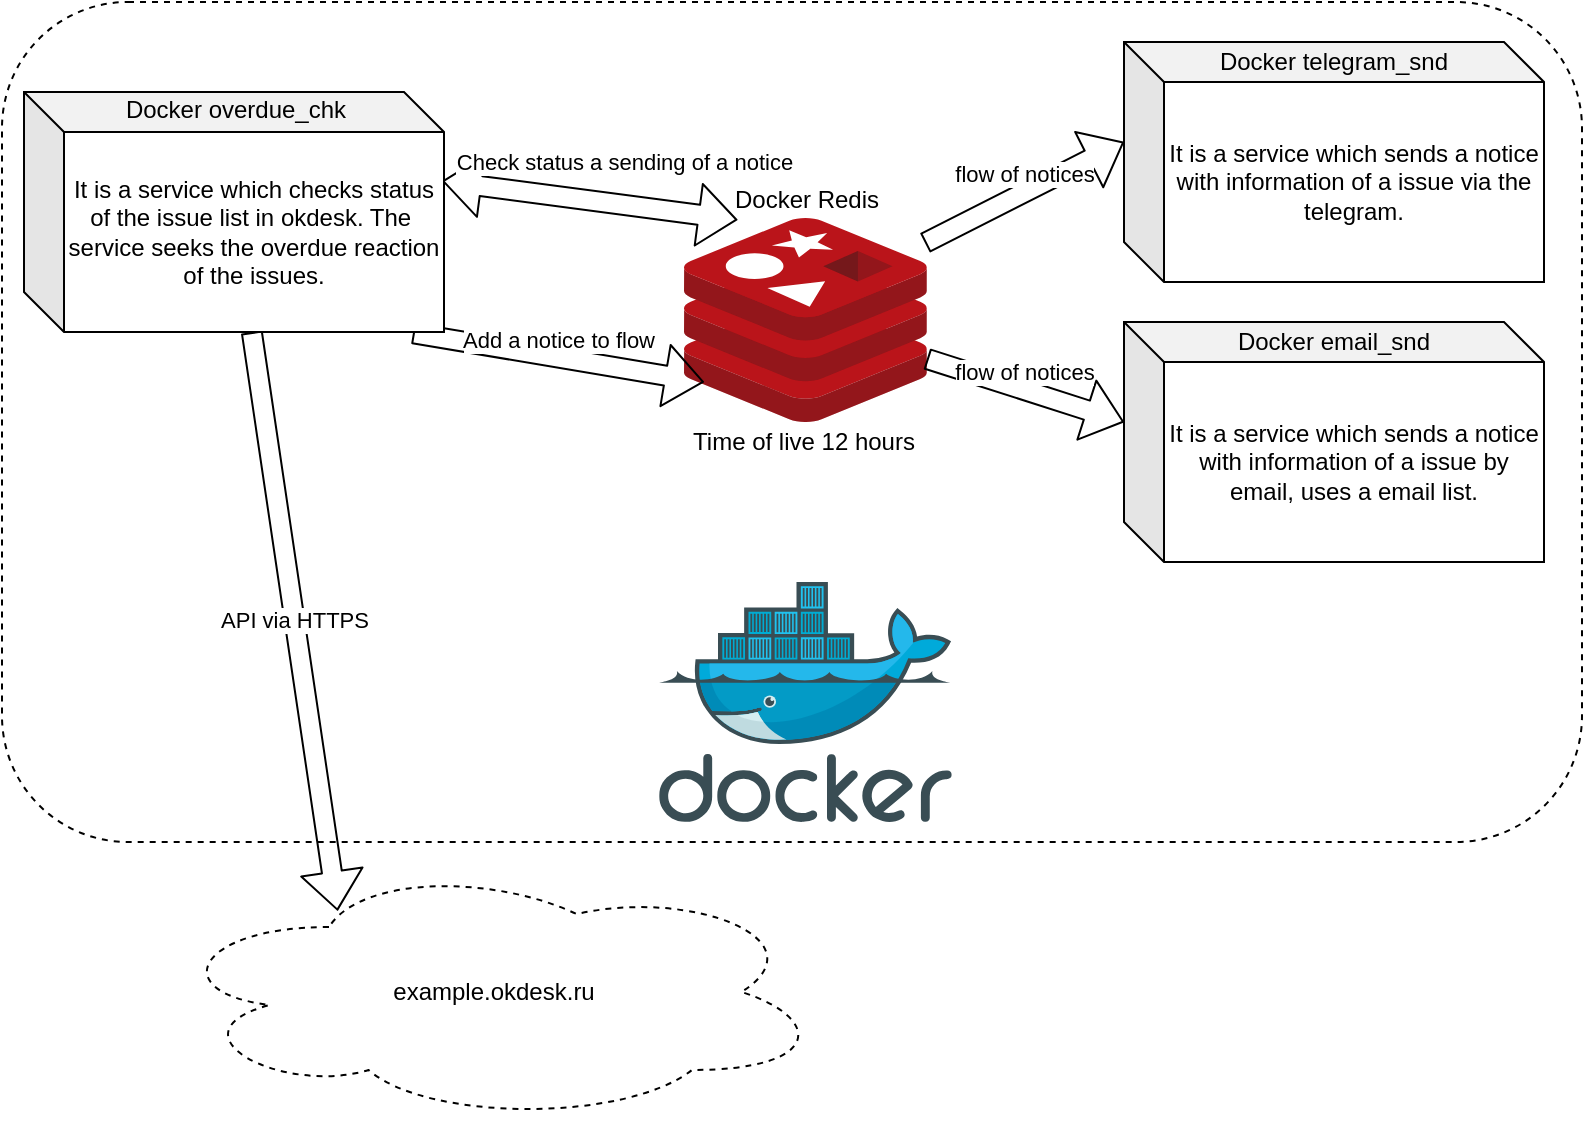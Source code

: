 <mxfile version="13.4.2" type="device"><diagram id="melmgSVAVPFRAIIUY3aD" name="Page-1"><mxGraphModel dx="980" dy="524" grid="1" gridSize="10" guides="1" tooltips="1" connect="1" arrows="1" fold="1" page="1" pageScale="1" pageWidth="827" pageHeight="1169" math="0" shadow="0"><root><mxCell id="0"/><mxCell id="1" parent="0"/><mxCell id="vLLAjpkuw_ZI_D3usN8--32" value="" style="rounded=1;whiteSpace=wrap;html=1;dashed=1;" vertex="1" parent="1"><mxGeometry x="19" y="60" width="790" height="420" as="geometry"/></mxCell><mxCell id="vLLAjpkuw_ZI_D3usN8--33" value="" style="aspect=fixed;html=1;points=[];align=center;image;fontSize=12;image=img/lib/mscae/Docker.svg;" vertex="1" parent="1"><mxGeometry x="347.54" y="350" width="146.35" height="120" as="geometry"/></mxCell><mxCell id="vLLAjpkuw_ZI_D3usN8--36" value="" style="group;align=center;" vertex="1" connectable="0" parent="1"><mxGeometry x="360" y="168" width="121.43" height="122" as="geometry"/></mxCell><mxCell id="vLLAjpkuw_ZI_D3usN8--37" value="Docker Redis" style="aspect=fixed;html=1;points=[];align=center;image;fontSize=12;image=img/lib/mscae/Cache_Redis_Product.svg;labelPosition=center;verticalLabelPosition=top;verticalAlign=bottom;" vertex="1" parent="vLLAjpkuw_ZI_D3usN8--36"><mxGeometry width="121.43" height="102" as="geometry"/></mxCell><mxCell id="vLLAjpkuw_ZI_D3usN8--38" value="Time of live 12 hours" style="text;html=1;strokeColor=none;fillColor=none;align=center;verticalAlign=middle;whiteSpace=wrap;rounded=0;" vertex="1" parent="vLLAjpkuw_ZI_D3usN8--36"><mxGeometry x="5.684e-14" y="102" width="119.53" height="20" as="geometry"/></mxCell><mxCell id="vLLAjpkuw_ZI_D3usN8--39" value="flow of notices" style="shape=flexArrow;endArrow=classic;html=1;labelPosition=center;verticalLabelPosition=top;align=center;verticalAlign=bottom;entryX=0;entryY=0;entryDx=0;entryDy=50;entryPerimeter=0;exitX=0.992;exitY=0.122;exitDx=0;exitDy=0;exitPerimeter=0;" edge="1" parent="1" source="vLLAjpkuw_ZI_D3usN8--37" target="vLLAjpkuw_ZI_D3usN8--54"><mxGeometry width="50" height="50" relative="1" as="geometry"><mxPoint x="440" y="130" as="sourcePoint"/><mxPoint x="569.1" y="112.2" as="targetPoint"/></mxGeometry></mxCell><mxCell id="vLLAjpkuw_ZI_D3usN8--40" value="Check status a sending of a notice" style="shape=flexArrow;endArrow=classic;startArrow=classic;html=1;exitX=0.996;exitY=0.371;exitDx=0;exitDy=0;exitPerimeter=0;entryX=0.22;entryY=0.009;entryDx=0;entryDy=0;entryPerimeter=0;labelPosition=center;verticalLabelPosition=top;align=center;verticalAlign=middle;" edge="1" parent="1" source="vLLAjpkuw_ZI_D3usN8--47" target="vLLAjpkuw_ZI_D3usN8--37"><mxGeometry x="0.194" y="21" width="50" height="50" relative="1" as="geometry"><mxPoint x="211.384" y="107.376" as="sourcePoint"/><mxPoint x="440" y="210" as="targetPoint"/><mxPoint as="offset"/></mxGeometry></mxCell><UserObject label="example.okdesk.ru" link="korkemtechnology.okdesk.ru" id="vLLAjpkuw_ZI_D3usN8--41"><mxCell style="ellipse;shape=cloud;whiteSpace=wrap;html=1;dashed=1;" vertex="1" parent="1"><mxGeometry x="100" y="490" width="330" height="130" as="geometry"/></mxCell></UserObject><mxCell id="vLLAjpkuw_ZI_D3usN8--42" value="API via HTTPS" style="shape=flexArrow;endArrow=classic;html=1;entryX=0.263;entryY=0.187;entryDx=0;entryDy=0;entryPerimeter=0;" edge="1" parent="1" source="vLLAjpkuw_ZI_D3usN8--47" target="vLLAjpkuw_ZI_D3usN8--41"><mxGeometry width="50" height="50" relative="1" as="geometry"><mxPoint x="150.801" y="282" as="sourcePoint"/><mxPoint x="470" y="460" as="targetPoint"/></mxGeometry></mxCell><mxCell id="vLLAjpkuw_ZI_D3usN8--43" value="Add a notice to flow" style="shape=flexArrow;endArrow=classic;html=1;labelPosition=center;verticalLabelPosition=top;align=center;verticalAlign=bottom;exitX=0.926;exitY=1.005;exitDx=0;exitDy=0;exitPerimeter=0;" edge="1" parent="1" source="vLLAjpkuw_ZI_D3usN8--47"><mxGeometry width="50" height="50" relative="1" as="geometry"><mxPoint x="210.614" y="239.772" as="sourcePoint"/><mxPoint x="370" y="250" as="targetPoint"/></mxGeometry></mxCell><mxCell id="vLLAjpkuw_ZI_D3usN8--52" value="" style="group" vertex="1" connectable="0" parent="1"><mxGeometry x="30" y="105" width="210" height="120" as="geometry"/></mxCell><mxCell id="vLLAjpkuw_ZI_D3usN8--47" value="It is a service which checks status of the issue list in okdesk. The&amp;nbsp; service seeks the overdue reaction of the issues." style="shape=cube;whiteSpace=wrap;html=1;boundedLbl=1;backgroundOutline=1;darkOpacity=0.05;darkOpacity2=0.1;size=20;" vertex="1" parent="vLLAjpkuw_ZI_D3usN8--52"><mxGeometry width="210" height="120" as="geometry"/></mxCell><mxCell id="vLLAjpkuw_ZI_D3usN8--48" value="Docker overdue_chk&lt;div style=&quot;padding: 0px ; margin: 0px&quot;&gt;&lt;br style=&quot;padding: 0px ; margin: 0px&quot;&gt;&lt;/div&gt;&lt;div style=&quot;padding: 0px ; margin: 0px&quot;&gt;&lt;br style=&quot;padding: 0px ; margin: 0px&quot;&gt;&lt;/div&gt;&lt;div style=&quot;padding: 0px ; margin: 0px&quot;&gt;&lt;br style=&quot;padding: 0px ; margin: 0px&quot;&gt;&lt;/div&gt;" style="text;html=1;strokeColor=none;fillColor=none;align=center;verticalAlign=middle;whiteSpace=wrap;rounded=0;" vertex="1" parent="vLLAjpkuw_ZI_D3usN8--52"><mxGeometry x="41" y="20" width="130" height="20" as="geometry"/></mxCell><mxCell id="vLLAjpkuw_ZI_D3usN8--53" value="" style="group" vertex="1" connectable="0" parent="1"><mxGeometry x="580" y="80" width="210" height="120" as="geometry"/></mxCell><mxCell id="vLLAjpkuw_ZI_D3usN8--54" value="It is a service which sends a notice with information of a issue via the telegram." style="shape=cube;whiteSpace=wrap;html=1;boundedLbl=1;backgroundOutline=1;darkOpacity=0.05;darkOpacity2=0.1;size=20;" vertex="1" parent="vLLAjpkuw_ZI_D3usN8--53"><mxGeometry width="210" height="120" as="geometry"/></mxCell><mxCell id="vLLAjpkuw_ZI_D3usN8--55" value="&lt;span&gt;Docker telegram_snd&lt;/span&gt;" style="text;html=1;strokeColor=none;fillColor=none;align=center;verticalAlign=middle;whiteSpace=wrap;rounded=0;" vertex="1" parent="vLLAjpkuw_ZI_D3usN8--53"><mxGeometry x="40" width="130" height="20" as="geometry"/></mxCell><mxCell id="vLLAjpkuw_ZI_D3usN8--56" value="It is a service which sends a notice with information of a issue by email, uses a email list." style="shape=cube;whiteSpace=wrap;html=1;boundedLbl=1;backgroundOutline=1;darkOpacity=0.05;darkOpacity2=0.1;size=20;" vertex="1" parent="1"><mxGeometry x="580" y="220" width="210" height="120" as="geometry"/></mxCell><mxCell id="vLLAjpkuw_ZI_D3usN8--57" value="&lt;span&gt;Docker email_snd&lt;/span&gt;" style="text;html=1;strokeColor=none;fillColor=none;align=center;verticalAlign=middle;whiteSpace=wrap;rounded=0;" vertex="1" parent="1"><mxGeometry x="620" y="220" width="130" height="20" as="geometry"/></mxCell><mxCell id="vLLAjpkuw_ZI_D3usN8--58" value="flow of notices" style="shape=flexArrow;endArrow=classic;html=1;labelPosition=center;verticalLabelPosition=top;align=center;verticalAlign=bottom;entryX=0;entryY=0;entryDx=0;entryDy=50;entryPerimeter=0;" edge="1" parent="1" source="vLLAjpkuw_ZI_D3usN8--37" target="vLLAjpkuw_ZI_D3usN8--56"><mxGeometry width="50" height="50" relative="1" as="geometry"><mxPoint x="490.459" y="190.444" as="sourcePoint"/><mxPoint x="590" y="140" as="targetPoint"/></mxGeometry></mxCell></root></mxGraphModel></diagram></mxfile>